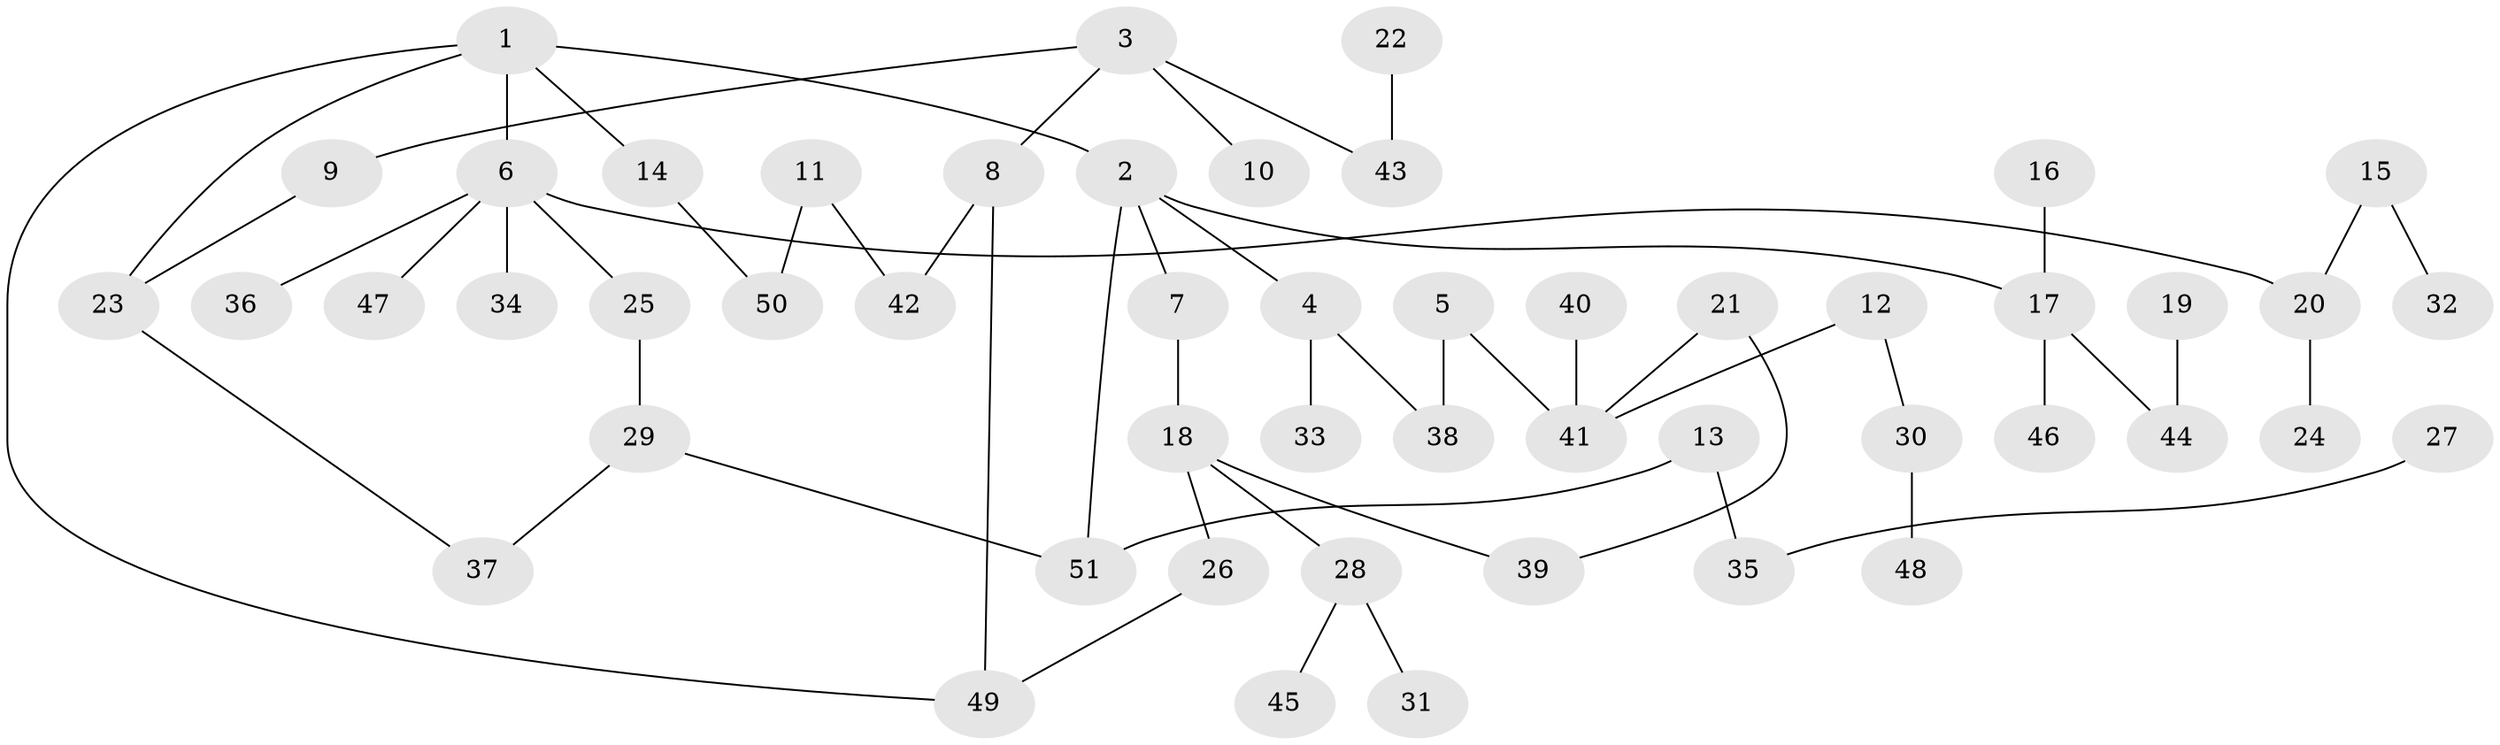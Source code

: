 // original degree distribution, {5: 0.0594059405940594, 4: 0.04950495049504951, 3: 0.13861386138613863, 2: 0.27722772277227725, 7: 0.009900990099009901, 1: 0.44554455445544555, 6: 0.019801980198019802}
// Generated by graph-tools (version 1.1) at 2025/36/03/04/25 23:36:08]
// undirected, 51 vertices, 56 edges
graph export_dot {
  node [color=gray90,style=filled];
  1;
  2;
  3;
  4;
  5;
  6;
  7;
  8;
  9;
  10;
  11;
  12;
  13;
  14;
  15;
  16;
  17;
  18;
  19;
  20;
  21;
  22;
  23;
  24;
  25;
  26;
  27;
  28;
  29;
  30;
  31;
  32;
  33;
  34;
  35;
  36;
  37;
  38;
  39;
  40;
  41;
  42;
  43;
  44;
  45;
  46;
  47;
  48;
  49;
  50;
  51;
  1 -- 2 [weight=1.0];
  1 -- 6 [weight=1.0];
  1 -- 14 [weight=1.0];
  1 -- 23 [weight=1.0];
  1 -- 49 [weight=1.0];
  2 -- 4 [weight=1.0];
  2 -- 7 [weight=1.0];
  2 -- 17 [weight=1.0];
  2 -- 51 [weight=1.0];
  3 -- 8 [weight=1.0];
  3 -- 9 [weight=1.0];
  3 -- 10 [weight=1.0];
  3 -- 43 [weight=1.0];
  4 -- 33 [weight=1.0];
  4 -- 38 [weight=1.0];
  5 -- 38 [weight=1.0];
  5 -- 41 [weight=1.0];
  6 -- 20 [weight=1.0];
  6 -- 25 [weight=1.0];
  6 -- 34 [weight=1.0];
  6 -- 36 [weight=1.0];
  6 -- 47 [weight=1.0];
  7 -- 18 [weight=1.0];
  8 -- 42 [weight=1.0];
  8 -- 49 [weight=1.0];
  9 -- 23 [weight=1.0];
  11 -- 42 [weight=1.0];
  11 -- 50 [weight=1.0];
  12 -- 30 [weight=1.0];
  12 -- 41 [weight=1.0];
  13 -- 35 [weight=1.0];
  13 -- 51 [weight=1.0];
  14 -- 50 [weight=1.0];
  15 -- 20 [weight=1.0];
  15 -- 32 [weight=1.0];
  16 -- 17 [weight=1.0];
  17 -- 44 [weight=1.0];
  17 -- 46 [weight=1.0];
  18 -- 26 [weight=1.0];
  18 -- 28 [weight=1.0];
  18 -- 39 [weight=1.0];
  19 -- 44 [weight=1.0];
  20 -- 24 [weight=1.0];
  21 -- 39 [weight=1.0];
  21 -- 41 [weight=1.0];
  22 -- 43 [weight=1.0];
  23 -- 37 [weight=1.0];
  25 -- 29 [weight=1.0];
  26 -- 49 [weight=1.0];
  27 -- 35 [weight=1.0];
  28 -- 31 [weight=1.0];
  28 -- 45 [weight=1.0];
  29 -- 37 [weight=1.0];
  29 -- 51 [weight=1.0];
  30 -- 48 [weight=1.0];
  40 -- 41 [weight=1.0];
}
